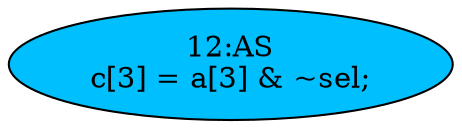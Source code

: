 strict digraph "" {
	node [label="\N"];
	"12:AS"	[ast="<pyverilog.vparser.ast.Assign object at 0x7f0043a92e90>",
		def_var="['c']",
		fillcolor=deepskyblue,
		label="12:AS
c[3] = a[3] & ~sel;",
		statements="[]",
		style=filled,
		typ=Assign,
		use_var="['a', 'sel']"];
}
